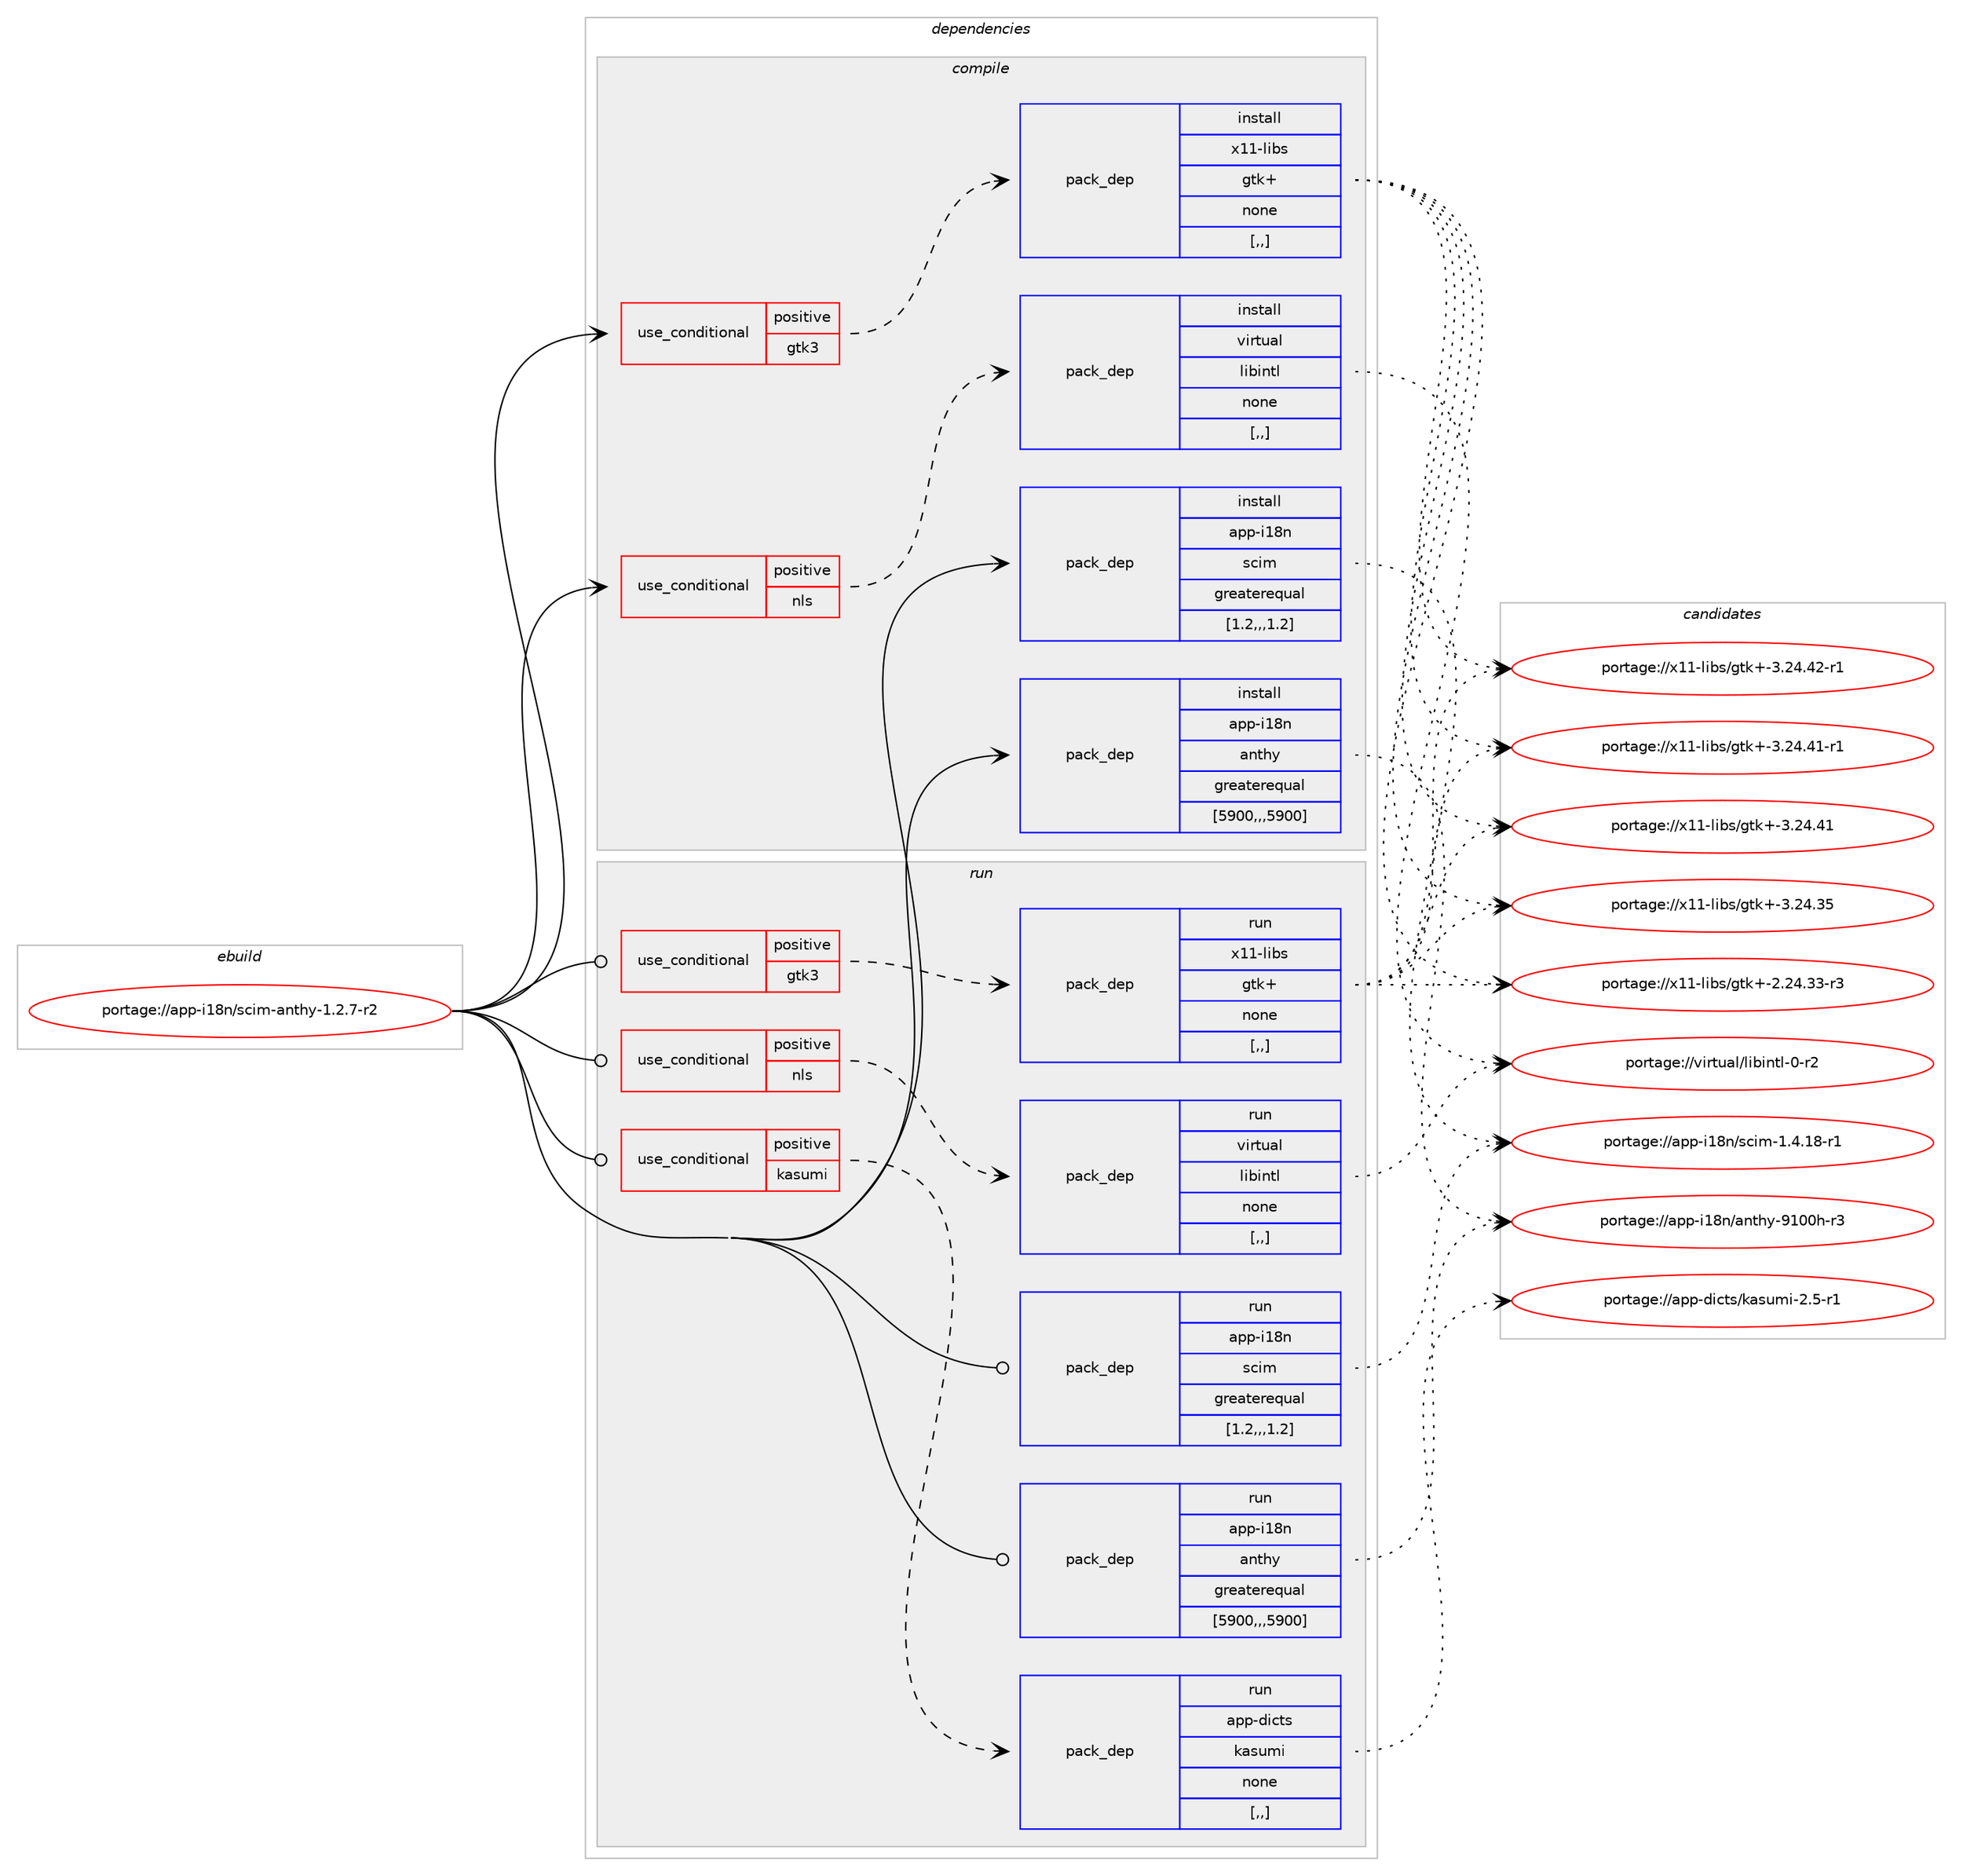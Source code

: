 digraph prolog {

# *************
# Graph options
# *************

newrank=true;
concentrate=true;
compound=true;
graph [rankdir=LR,fontname=Helvetica,fontsize=10,ranksep=1.5];#, ranksep=2.5, nodesep=0.2];
edge  [arrowhead=vee];
node  [fontname=Helvetica,fontsize=10];

# **********
# The ebuild
# **********

subgraph cluster_leftcol {
color=gray;
label=<<i>ebuild</i>>;
id [label="portage://app-i18n/scim-anthy-1.2.7-r2", color=red, width=4, href="../app-i18n/scim-anthy-1.2.7-r2.svg"];
}

# ****************
# The dependencies
# ****************

subgraph cluster_midcol {
color=gray;
label=<<i>dependencies</i>>;
subgraph cluster_compile {
fillcolor="#eeeeee";
style=filled;
label=<<i>compile</i>>;
subgraph cond141128 {
dependency532331 [label=<<TABLE BORDER="0" CELLBORDER="1" CELLSPACING="0" CELLPADDING="4"><TR><TD ROWSPAN="3" CELLPADDING="10">use_conditional</TD></TR><TR><TD>positive</TD></TR><TR><TD>gtk3</TD></TR></TABLE>>, shape=none, color=red];
subgraph pack387228 {
dependency532332 [label=<<TABLE BORDER="0" CELLBORDER="1" CELLSPACING="0" CELLPADDING="4" WIDTH="220"><TR><TD ROWSPAN="6" CELLPADDING="30">pack_dep</TD></TR><TR><TD WIDTH="110">install</TD></TR><TR><TD>x11-libs</TD></TR><TR><TD>gtk+</TD></TR><TR><TD>none</TD></TR><TR><TD>[,,]</TD></TR></TABLE>>, shape=none, color=blue];
}
dependency532331:e -> dependency532332:w [weight=20,style="dashed",arrowhead="vee"];
}
id:e -> dependency532331:w [weight=20,style="solid",arrowhead="vee"];
subgraph cond141129 {
dependency532333 [label=<<TABLE BORDER="0" CELLBORDER="1" CELLSPACING="0" CELLPADDING="4"><TR><TD ROWSPAN="3" CELLPADDING="10">use_conditional</TD></TR><TR><TD>positive</TD></TR><TR><TD>nls</TD></TR></TABLE>>, shape=none, color=red];
subgraph pack387229 {
dependency532334 [label=<<TABLE BORDER="0" CELLBORDER="1" CELLSPACING="0" CELLPADDING="4" WIDTH="220"><TR><TD ROWSPAN="6" CELLPADDING="30">pack_dep</TD></TR><TR><TD WIDTH="110">install</TD></TR><TR><TD>virtual</TD></TR><TR><TD>libintl</TD></TR><TR><TD>none</TD></TR><TR><TD>[,,]</TD></TR></TABLE>>, shape=none, color=blue];
}
dependency532333:e -> dependency532334:w [weight=20,style="dashed",arrowhead="vee"];
}
id:e -> dependency532333:w [weight=20,style="solid",arrowhead="vee"];
subgraph pack387230 {
dependency532335 [label=<<TABLE BORDER="0" CELLBORDER="1" CELLSPACING="0" CELLPADDING="4" WIDTH="220"><TR><TD ROWSPAN="6" CELLPADDING="30">pack_dep</TD></TR><TR><TD WIDTH="110">install</TD></TR><TR><TD>app-i18n</TD></TR><TR><TD>anthy</TD></TR><TR><TD>greaterequal</TD></TR><TR><TD>[5900,,,5900]</TD></TR></TABLE>>, shape=none, color=blue];
}
id:e -> dependency532335:w [weight=20,style="solid",arrowhead="vee"];
subgraph pack387231 {
dependency532336 [label=<<TABLE BORDER="0" CELLBORDER="1" CELLSPACING="0" CELLPADDING="4" WIDTH="220"><TR><TD ROWSPAN="6" CELLPADDING="30">pack_dep</TD></TR><TR><TD WIDTH="110">install</TD></TR><TR><TD>app-i18n</TD></TR><TR><TD>scim</TD></TR><TR><TD>greaterequal</TD></TR><TR><TD>[1.2,,,1.2]</TD></TR></TABLE>>, shape=none, color=blue];
}
id:e -> dependency532336:w [weight=20,style="solid",arrowhead="vee"];
}
subgraph cluster_compileandrun {
fillcolor="#eeeeee";
style=filled;
label=<<i>compile and run</i>>;
}
subgraph cluster_run {
fillcolor="#eeeeee";
style=filled;
label=<<i>run</i>>;
subgraph cond141130 {
dependency532337 [label=<<TABLE BORDER="0" CELLBORDER="1" CELLSPACING="0" CELLPADDING="4"><TR><TD ROWSPAN="3" CELLPADDING="10">use_conditional</TD></TR><TR><TD>positive</TD></TR><TR><TD>gtk3</TD></TR></TABLE>>, shape=none, color=red];
subgraph pack387232 {
dependency532338 [label=<<TABLE BORDER="0" CELLBORDER="1" CELLSPACING="0" CELLPADDING="4" WIDTH="220"><TR><TD ROWSPAN="6" CELLPADDING="30">pack_dep</TD></TR><TR><TD WIDTH="110">run</TD></TR><TR><TD>x11-libs</TD></TR><TR><TD>gtk+</TD></TR><TR><TD>none</TD></TR><TR><TD>[,,]</TD></TR></TABLE>>, shape=none, color=blue];
}
dependency532337:e -> dependency532338:w [weight=20,style="dashed",arrowhead="vee"];
}
id:e -> dependency532337:w [weight=20,style="solid",arrowhead="odot"];
subgraph cond141131 {
dependency532339 [label=<<TABLE BORDER="0" CELLBORDER="1" CELLSPACING="0" CELLPADDING="4"><TR><TD ROWSPAN="3" CELLPADDING="10">use_conditional</TD></TR><TR><TD>positive</TD></TR><TR><TD>kasumi</TD></TR></TABLE>>, shape=none, color=red];
subgraph pack387233 {
dependency532340 [label=<<TABLE BORDER="0" CELLBORDER="1" CELLSPACING="0" CELLPADDING="4" WIDTH="220"><TR><TD ROWSPAN="6" CELLPADDING="30">pack_dep</TD></TR><TR><TD WIDTH="110">run</TD></TR><TR><TD>app-dicts</TD></TR><TR><TD>kasumi</TD></TR><TR><TD>none</TD></TR><TR><TD>[,,]</TD></TR></TABLE>>, shape=none, color=blue];
}
dependency532339:e -> dependency532340:w [weight=20,style="dashed",arrowhead="vee"];
}
id:e -> dependency532339:w [weight=20,style="solid",arrowhead="odot"];
subgraph cond141132 {
dependency532341 [label=<<TABLE BORDER="0" CELLBORDER="1" CELLSPACING="0" CELLPADDING="4"><TR><TD ROWSPAN="3" CELLPADDING="10">use_conditional</TD></TR><TR><TD>positive</TD></TR><TR><TD>nls</TD></TR></TABLE>>, shape=none, color=red];
subgraph pack387234 {
dependency532342 [label=<<TABLE BORDER="0" CELLBORDER="1" CELLSPACING="0" CELLPADDING="4" WIDTH="220"><TR><TD ROWSPAN="6" CELLPADDING="30">pack_dep</TD></TR><TR><TD WIDTH="110">run</TD></TR><TR><TD>virtual</TD></TR><TR><TD>libintl</TD></TR><TR><TD>none</TD></TR><TR><TD>[,,]</TD></TR></TABLE>>, shape=none, color=blue];
}
dependency532341:e -> dependency532342:w [weight=20,style="dashed",arrowhead="vee"];
}
id:e -> dependency532341:w [weight=20,style="solid",arrowhead="odot"];
subgraph pack387235 {
dependency532343 [label=<<TABLE BORDER="0" CELLBORDER="1" CELLSPACING="0" CELLPADDING="4" WIDTH="220"><TR><TD ROWSPAN="6" CELLPADDING="30">pack_dep</TD></TR><TR><TD WIDTH="110">run</TD></TR><TR><TD>app-i18n</TD></TR><TR><TD>anthy</TD></TR><TR><TD>greaterequal</TD></TR><TR><TD>[5900,,,5900]</TD></TR></TABLE>>, shape=none, color=blue];
}
id:e -> dependency532343:w [weight=20,style="solid",arrowhead="odot"];
subgraph pack387236 {
dependency532344 [label=<<TABLE BORDER="0" CELLBORDER="1" CELLSPACING="0" CELLPADDING="4" WIDTH="220"><TR><TD ROWSPAN="6" CELLPADDING="30">pack_dep</TD></TR><TR><TD WIDTH="110">run</TD></TR><TR><TD>app-i18n</TD></TR><TR><TD>scim</TD></TR><TR><TD>greaterequal</TD></TR><TR><TD>[1.2,,,1.2]</TD></TR></TABLE>>, shape=none, color=blue];
}
id:e -> dependency532344:w [weight=20,style="solid",arrowhead="odot"];
}
}

# **************
# The candidates
# **************

subgraph cluster_choices {
rank=same;
color=gray;
label=<<i>candidates</i>>;

subgraph choice387228 {
color=black;
nodesep=1;
choice12049494510810598115471031161074345514650524652504511449 [label="portage://x11-libs/gtk+-3.24.42-r1", color=red, width=4,href="../x11-libs/gtk+-3.24.42-r1.svg"];
choice12049494510810598115471031161074345514650524652494511449 [label="portage://x11-libs/gtk+-3.24.41-r1", color=red, width=4,href="../x11-libs/gtk+-3.24.41-r1.svg"];
choice1204949451081059811547103116107434551465052465249 [label="portage://x11-libs/gtk+-3.24.41", color=red, width=4,href="../x11-libs/gtk+-3.24.41.svg"];
choice1204949451081059811547103116107434551465052465153 [label="portage://x11-libs/gtk+-3.24.35", color=red, width=4,href="../x11-libs/gtk+-3.24.35.svg"];
choice12049494510810598115471031161074345504650524651514511451 [label="portage://x11-libs/gtk+-2.24.33-r3", color=red, width=4,href="../x11-libs/gtk+-2.24.33-r3.svg"];
dependency532332:e -> choice12049494510810598115471031161074345514650524652504511449:w [style=dotted,weight="100"];
dependency532332:e -> choice12049494510810598115471031161074345514650524652494511449:w [style=dotted,weight="100"];
dependency532332:e -> choice1204949451081059811547103116107434551465052465249:w [style=dotted,weight="100"];
dependency532332:e -> choice1204949451081059811547103116107434551465052465153:w [style=dotted,weight="100"];
dependency532332:e -> choice12049494510810598115471031161074345504650524651514511451:w [style=dotted,weight="100"];
}
subgraph choice387229 {
color=black;
nodesep=1;
choice11810511411611797108471081059810511011610845484511450 [label="portage://virtual/libintl-0-r2", color=red, width=4,href="../virtual/libintl-0-r2.svg"];
dependency532334:e -> choice11810511411611797108471081059810511011610845484511450:w [style=dotted,weight="100"];
}
subgraph choice387230 {
color=black;
nodesep=1;
choice97112112451054956110479711011610412145574948481044511451 [label="portage://app-i18n/anthy-9100h-r3", color=red, width=4,href="../app-i18n/anthy-9100h-r3.svg"];
dependency532335:e -> choice97112112451054956110479711011610412145574948481044511451:w [style=dotted,weight="100"];
}
subgraph choice387231 {
color=black;
nodesep=1;
choice971121124510549561104711599105109454946524649564511449 [label="portage://app-i18n/scim-1.4.18-r1", color=red, width=4,href="../app-i18n/scim-1.4.18-r1.svg"];
dependency532336:e -> choice971121124510549561104711599105109454946524649564511449:w [style=dotted,weight="100"];
}
subgraph choice387232 {
color=black;
nodesep=1;
choice12049494510810598115471031161074345514650524652504511449 [label="portage://x11-libs/gtk+-3.24.42-r1", color=red, width=4,href="../x11-libs/gtk+-3.24.42-r1.svg"];
choice12049494510810598115471031161074345514650524652494511449 [label="portage://x11-libs/gtk+-3.24.41-r1", color=red, width=4,href="../x11-libs/gtk+-3.24.41-r1.svg"];
choice1204949451081059811547103116107434551465052465249 [label="portage://x11-libs/gtk+-3.24.41", color=red, width=4,href="../x11-libs/gtk+-3.24.41.svg"];
choice1204949451081059811547103116107434551465052465153 [label="portage://x11-libs/gtk+-3.24.35", color=red, width=4,href="../x11-libs/gtk+-3.24.35.svg"];
choice12049494510810598115471031161074345504650524651514511451 [label="portage://x11-libs/gtk+-2.24.33-r3", color=red, width=4,href="../x11-libs/gtk+-2.24.33-r3.svg"];
dependency532338:e -> choice12049494510810598115471031161074345514650524652504511449:w [style=dotted,weight="100"];
dependency532338:e -> choice12049494510810598115471031161074345514650524652494511449:w [style=dotted,weight="100"];
dependency532338:e -> choice1204949451081059811547103116107434551465052465249:w [style=dotted,weight="100"];
dependency532338:e -> choice1204949451081059811547103116107434551465052465153:w [style=dotted,weight="100"];
dependency532338:e -> choice12049494510810598115471031161074345504650524651514511451:w [style=dotted,weight="100"];
}
subgraph choice387233 {
color=black;
nodesep=1;
choice9711211245100105991161154710797115117109105455046534511449 [label="portage://app-dicts/kasumi-2.5-r1", color=red, width=4,href="../app-dicts/kasumi-2.5-r1.svg"];
dependency532340:e -> choice9711211245100105991161154710797115117109105455046534511449:w [style=dotted,weight="100"];
}
subgraph choice387234 {
color=black;
nodesep=1;
choice11810511411611797108471081059810511011610845484511450 [label="portage://virtual/libintl-0-r2", color=red, width=4,href="../virtual/libintl-0-r2.svg"];
dependency532342:e -> choice11810511411611797108471081059810511011610845484511450:w [style=dotted,weight="100"];
}
subgraph choice387235 {
color=black;
nodesep=1;
choice97112112451054956110479711011610412145574948481044511451 [label="portage://app-i18n/anthy-9100h-r3", color=red, width=4,href="../app-i18n/anthy-9100h-r3.svg"];
dependency532343:e -> choice97112112451054956110479711011610412145574948481044511451:w [style=dotted,weight="100"];
}
subgraph choice387236 {
color=black;
nodesep=1;
choice971121124510549561104711599105109454946524649564511449 [label="portage://app-i18n/scim-1.4.18-r1", color=red, width=4,href="../app-i18n/scim-1.4.18-r1.svg"];
dependency532344:e -> choice971121124510549561104711599105109454946524649564511449:w [style=dotted,weight="100"];
}
}

}
